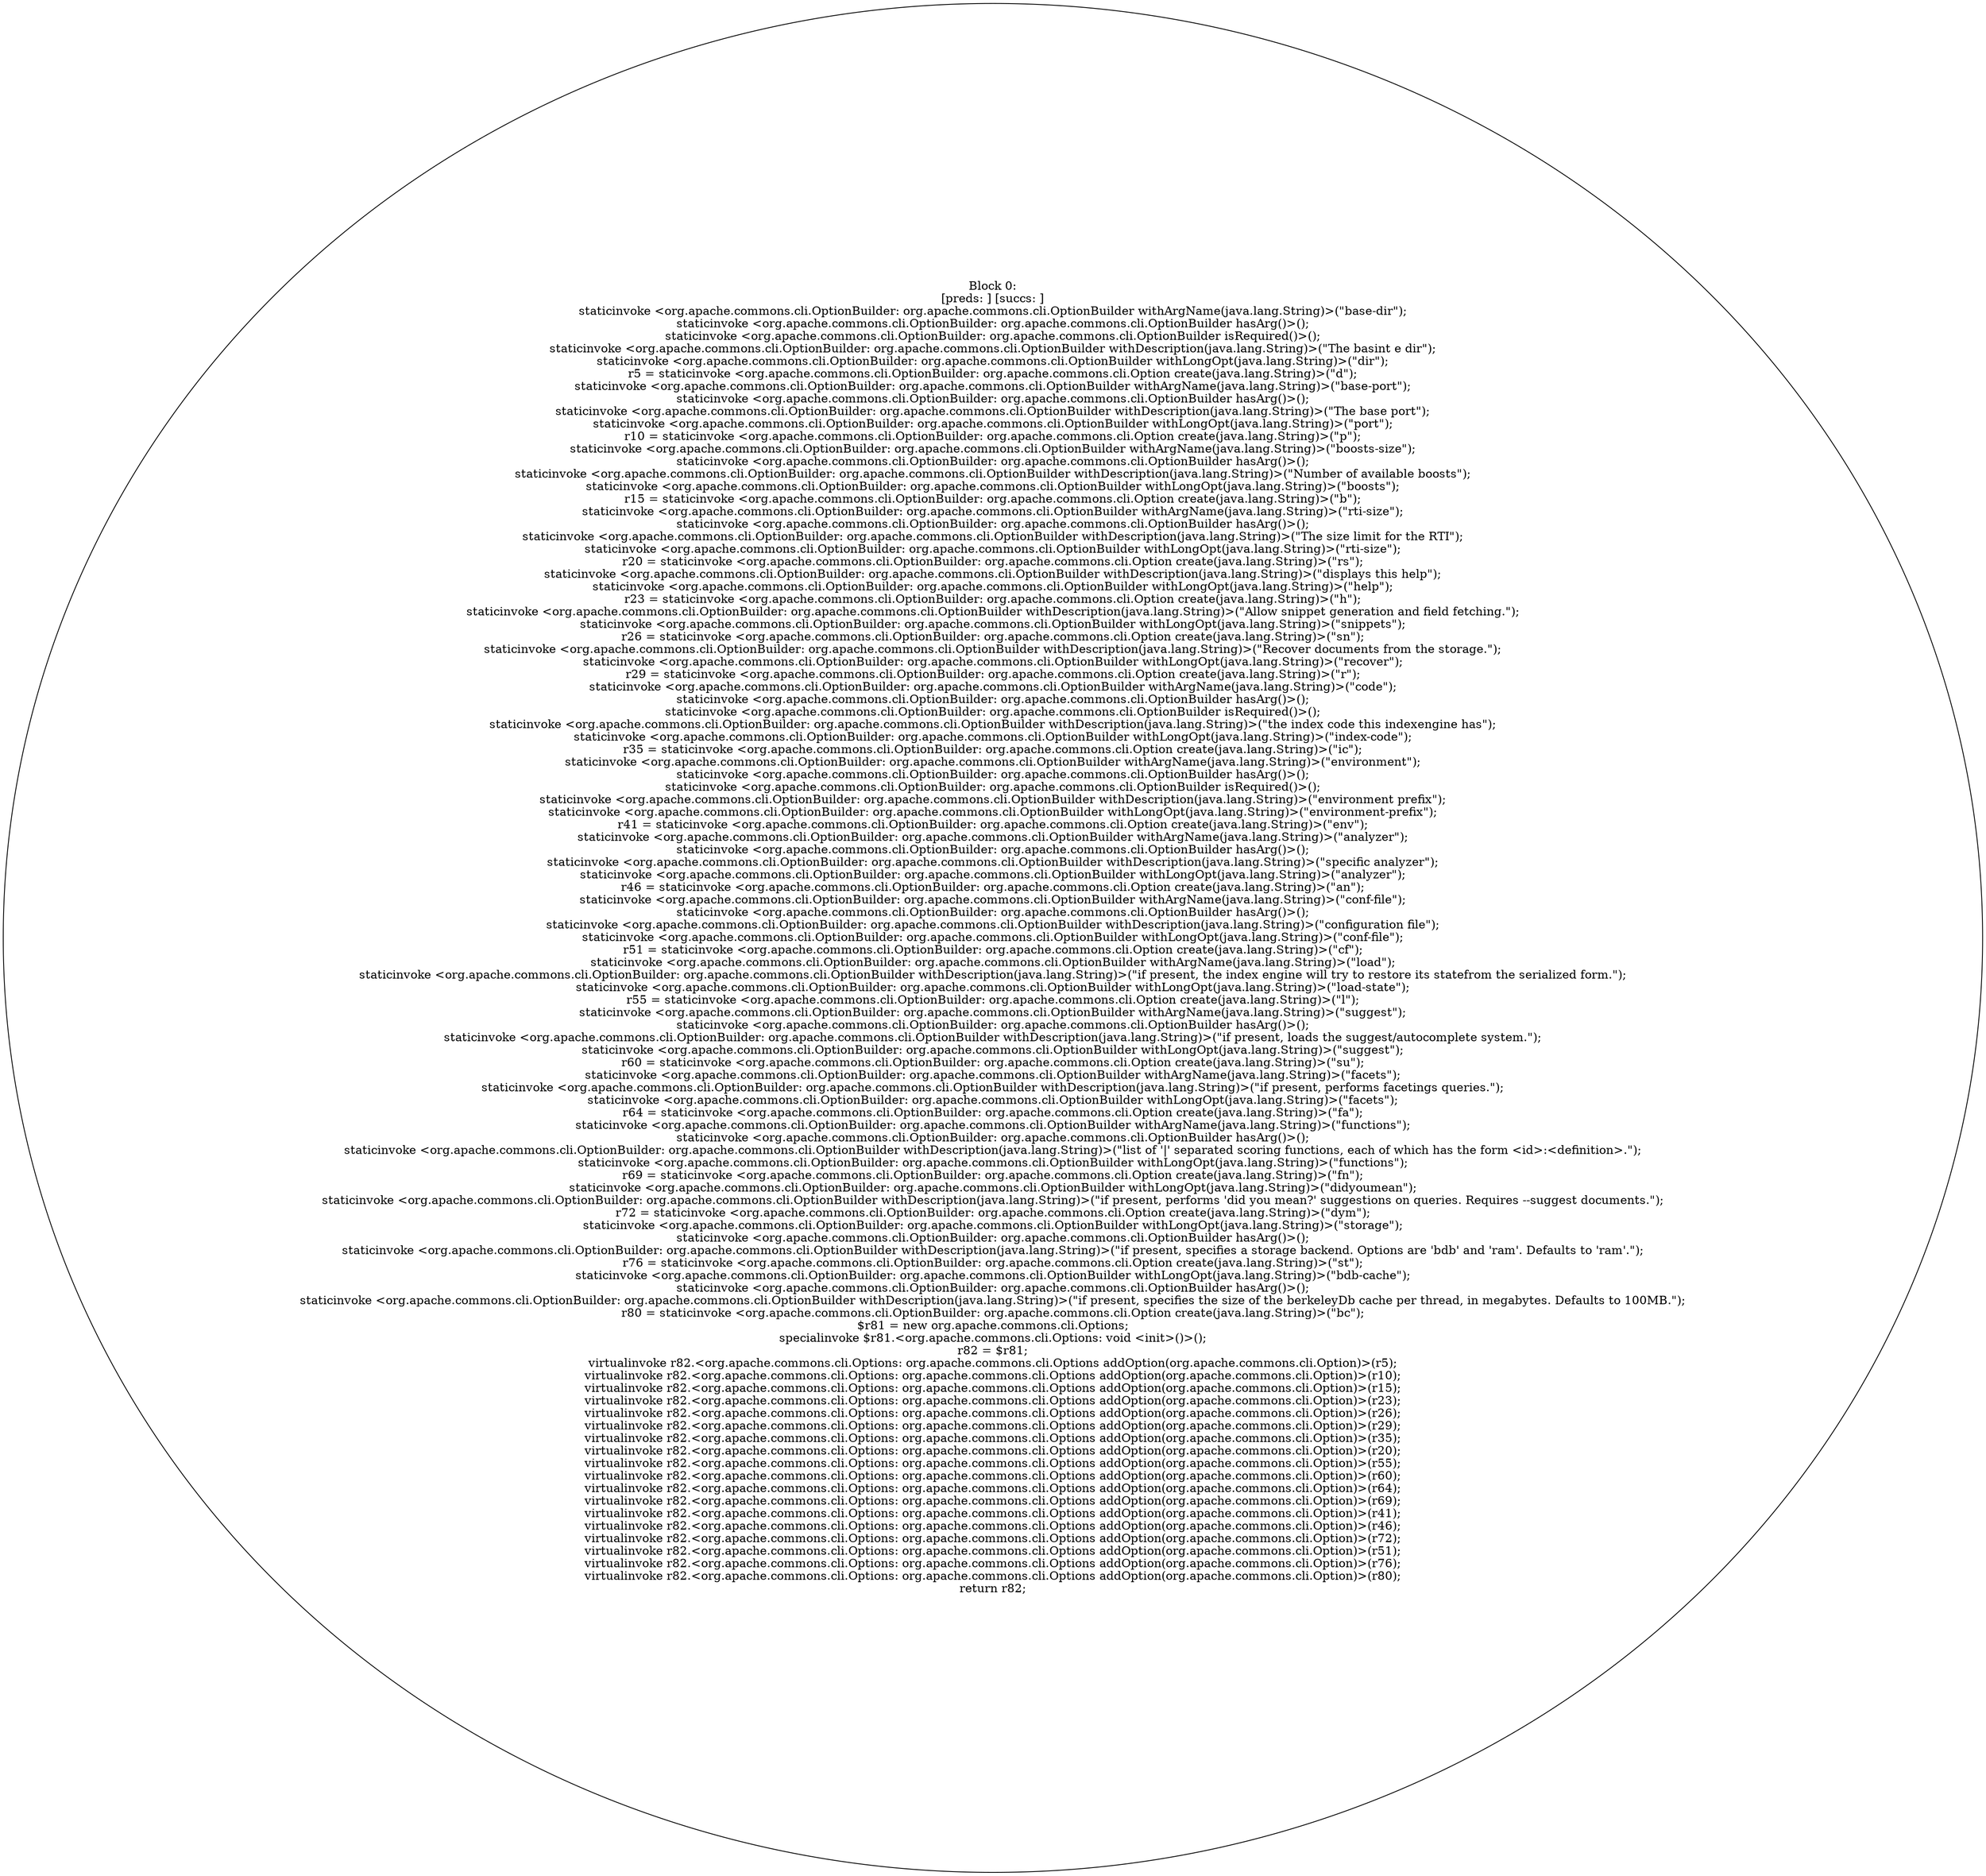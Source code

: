 digraph "unitGraph" {
    "Block 0:
[preds: ] [succs: ]
staticinvoke <org.apache.commons.cli.OptionBuilder: org.apache.commons.cli.OptionBuilder withArgName(java.lang.String)>(\"base-dir\");
staticinvoke <org.apache.commons.cli.OptionBuilder: org.apache.commons.cli.OptionBuilder hasArg()>();
staticinvoke <org.apache.commons.cli.OptionBuilder: org.apache.commons.cli.OptionBuilder isRequired()>();
staticinvoke <org.apache.commons.cli.OptionBuilder: org.apache.commons.cli.OptionBuilder withDescription(java.lang.String)>(\"The basint e dir\");
staticinvoke <org.apache.commons.cli.OptionBuilder: org.apache.commons.cli.OptionBuilder withLongOpt(java.lang.String)>(\"dir\");
r5 = staticinvoke <org.apache.commons.cli.OptionBuilder: org.apache.commons.cli.Option create(java.lang.String)>(\"d\");
staticinvoke <org.apache.commons.cli.OptionBuilder: org.apache.commons.cli.OptionBuilder withArgName(java.lang.String)>(\"base-port\");
staticinvoke <org.apache.commons.cli.OptionBuilder: org.apache.commons.cli.OptionBuilder hasArg()>();
staticinvoke <org.apache.commons.cli.OptionBuilder: org.apache.commons.cli.OptionBuilder withDescription(java.lang.String)>(\"The base port\");
staticinvoke <org.apache.commons.cli.OptionBuilder: org.apache.commons.cli.OptionBuilder withLongOpt(java.lang.String)>(\"port\");
r10 = staticinvoke <org.apache.commons.cli.OptionBuilder: org.apache.commons.cli.Option create(java.lang.String)>(\"p\");
staticinvoke <org.apache.commons.cli.OptionBuilder: org.apache.commons.cli.OptionBuilder withArgName(java.lang.String)>(\"boosts-size\");
staticinvoke <org.apache.commons.cli.OptionBuilder: org.apache.commons.cli.OptionBuilder hasArg()>();
staticinvoke <org.apache.commons.cli.OptionBuilder: org.apache.commons.cli.OptionBuilder withDescription(java.lang.String)>(\"Number of available boosts\");
staticinvoke <org.apache.commons.cli.OptionBuilder: org.apache.commons.cli.OptionBuilder withLongOpt(java.lang.String)>(\"boosts\");
r15 = staticinvoke <org.apache.commons.cli.OptionBuilder: org.apache.commons.cli.Option create(java.lang.String)>(\"b\");
staticinvoke <org.apache.commons.cli.OptionBuilder: org.apache.commons.cli.OptionBuilder withArgName(java.lang.String)>(\"rti-size\");
staticinvoke <org.apache.commons.cli.OptionBuilder: org.apache.commons.cli.OptionBuilder hasArg()>();
staticinvoke <org.apache.commons.cli.OptionBuilder: org.apache.commons.cli.OptionBuilder withDescription(java.lang.String)>(\"The size limit for the RTI\");
staticinvoke <org.apache.commons.cli.OptionBuilder: org.apache.commons.cli.OptionBuilder withLongOpt(java.lang.String)>(\"rti-size\");
r20 = staticinvoke <org.apache.commons.cli.OptionBuilder: org.apache.commons.cli.Option create(java.lang.String)>(\"rs\");
staticinvoke <org.apache.commons.cli.OptionBuilder: org.apache.commons.cli.OptionBuilder withDescription(java.lang.String)>(\"displays this help\");
staticinvoke <org.apache.commons.cli.OptionBuilder: org.apache.commons.cli.OptionBuilder withLongOpt(java.lang.String)>(\"help\");
r23 = staticinvoke <org.apache.commons.cli.OptionBuilder: org.apache.commons.cli.Option create(java.lang.String)>(\"h\");
staticinvoke <org.apache.commons.cli.OptionBuilder: org.apache.commons.cli.OptionBuilder withDescription(java.lang.String)>(\"Allow snippet generation and field fetching.\");
staticinvoke <org.apache.commons.cli.OptionBuilder: org.apache.commons.cli.OptionBuilder withLongOpt(java.lang.String)>(\"snippets\");
r26 = staticinvoke <org.apache.commons.cli.OptionBuilder: org.apache.commons.cli.Option create(java.lang.String)>(\"sn\");
staticinvoke <org.apache.commons.cli.OptionBuilder: org.apache.commons.cli.OptionBuilder withDescription(java.lang.String)>(\"Recover documents from the storage.\");
staticinvoke <org.apache.commons.cli.OptionBuilder: org.apache.commons.cli.OptionBuilder withLongOpt(java.lang.String)>(\"recover\");
r29 = staticinvoke <org.apache.commons.cli.OptionBuilder: org.apache.commons.cli.Option create(java.lang.String)>(\"r\");
staticinvoke <org.apache.commons.cli.OptionBuilder: org.apache.commons.cli.OptionBuilder withArgName(java.lang.String)>(\"code\");
staticinvoke <org.apache.commons.cli.OptionBuilder: org.apache.commons.cli.OptionBuilder hasArg()>();
staticinvoke <org.apache.commons.cli.OptionBuilder: org.apache.commons.cli.OptionBuilder isRequired()>();
staticinvoke <org.apache.commons.cli.OptionBuilder: org.apache.commons.cli.OptionBuilder withDescription(java.lang.String)>(\"the index code this indexengine has\");
staticinvoke <org.apache.commons.cli.OptionBuilder: org.apache.commons.cli.OptionBuilder withLongOpt(java.lang.String)>(\"index-code\");
r35 = staticinvoke <org.apache.commons.cli.OptionBuilder: org.apache.commons.cli.Option create(java.lang.String)>(\"ic\");
staticinvoke <org.apache.commons.cli.OptionBuilder: org.apache.commons.cli.OptionBuilder withArgName(java.lang.String)>(\"environment\");
staticinvoke <org.apache.commons.cli.OptionBuilder: org.apache.commons.cli.OptionBuilder hasArg()>();
staticinvoke <org.apache.commons.cli.OptionBuilder: org.apache.commons.cli.OptionBuilder isRequired()>();
staticinvoke <org.apache.commons.cli.OptionBuilder: org.apache.commons.cli.OptionBuilder withDescription(java.lang.String)>(\"environment prefix\");
staticinvoke <org.apache.commons.cli.OptionBuilder: org.apache.commons.cli.OptionBuilder withLongOpt(java.lang.String)>(\"environment-prefix\");
r41 = staticinvoke <org.apache.commons.cli.OptionBuilder: org.apache.commons.cli.Option create(java.lang.String)>(\"env\");
staticinvoke <org.apache.commons.cli.OptionBuilder: org.apache.commons.cli.OptionBuilder withArgName(java.lang.String)>(\"analyzer\");
staticinvoke <org.apache.commons.cli.OptionBuilder: org.apache.commons.cli.OptionBuilder hasArg()>();
staticinvoke <org.apache.commons.cli.OptionBuilder: org.apache.commons.cli.OptionBuilder withDescription(java.lang.String)>(\"specific analyzer\");
staticinvoke <org.apache.commons.cli.OptionBuilder: org.apache.commons.cli.OptionBuilder withLongOpt(java.lang.String)>(\"analyzer\");
r46 = staticinvoke <org.apache.commons.cli.OptionBuilder: org.apache.commons.cli.Option create(java.lang.String)>(\"an\");
staticinvoke <org.apache.commons.cli.OptionBuilder: org.apache.commons.cli.OptionBuilder withArgName(java.lang.String)>(\"conf-file\");
staticinvoke <org.apache.commons.cli.OptionBuilder: org.apache.commons.cli.OptionBuilder hasArg()>();
staticinvoke <org.apache.commons.cli.OptionBuilder: org.apache.commons.cli.OptionBuilder withDescription(java.lang.String)>(\"configuration file\");
staticinvoke <org.apache.commons.cli.OptionBuilder: org.apache.commons.cli.OptionBuilder withLongOpt(java.lang.String)>(\"conf-file\");
r51 = staticinvoke <org.apache.commons.cli.OptionBuilder: org.apache.commons.cli.Option create(java.lang.String)>(\"cf\");
staticinvoke <org.apache.commons.cli.OptionBuilder: org.apache.commons.cli.OptionBuilder withArgName(java.lang.String)>(\"load\");
staticinvoke <org.apache.commons.cli.OptionBuilder: org.apache.commons.cli.OptionBuilder withDescription(java.lang.String)>(\"if present, the index engine will try to restore its statefrom the serialized form.\");
staticinvoke <org.apache.commons.cli.OptionBuilder: org.apache.commons.cli.OptionBuilder withLongOpt(java.lang.String)>(\"load-state\");
r55 = staticinvoke <org.apache.commons.cli.OptionBuilder: org.apache.commons.cli.Option create(java.lang.String)>(\"l\");
staticinvoke <org.apache.commons.cli.OptionBuilder: org.apache.commons.cli.OptionBuilder withArgName(java.lang.String)>(\"suggest\");
staticinvoke <org.apache.commons.cli.OptionBuilder: org.apache.commons.cli.OptionBuilder hasArg()>();
staticinvoke <org.apache.commons.cli.OptionBuilder: org.apache.commons.cli.OptionBuilder withDescription(java.lang.String)>(\"if present, loads the suggest/autocomplete system.\");
staticinvoke <org.apache.commons.cli.OptionBuilder: org.apache.commons.cli.OptionBuilder withLongOpt(java.lang.String)>(\"suggest\");
r60 = staticinvoke <org.apache.commons.cli.OptionBuilder: org.apache.commons.cli.Option create(java.lang.String)>(\"su\");
staticinvoke <org.apache.commons.cli.OptionBuilder: org.apache.commons.cli.OptionBuilder withArgName(java.lang.String)>(\"facets\");
staticinvoke <org.apache.commons.cli.OptionBuilder: org.apache.commons.cli.OptionBuilder withDescription(java.lang.String)>(\"if present, performs facetings queries.\");
staticinvoke <org.apache.commons.cli.OptionBuilder: org.apache.commons.cli.OptionBuilder withLongOpt(java.lang.String)>(\"facets\");
r64 = staticinvoke <org.apache.commons.cli.OptionBuilder: org.apache.commons.cli.Option create(java.lang.String)>(\"fa\");
staticinvoke <org.apache.commons.cli.OptionBuilder: org.apache.commons.cli.OptionBuilder withArgName(java.lang.String)>(\"functions\");
staticinvoke <org.apache.commons.cli.OptionBuilder: org.apache.commons.cli.OptionBuilder hasArg()>();
staticinvoke <org.apache.commons.cli.OptionBuilder: org.apache.commons.cli.OptionBuilder withDescription(java.lang.String)>(\"list of \'|\' separated scoring functions, each of which has the form <id>:<definition>.\");
staticinvoke <org.apache.commons.cli.OptionBuilder: org.apache.commons.cli.OptionBuilder withLongOpt(java.lang.String)>(\"functions\");
r69 = staticinvoke <org.apache.commons.cli.OptionBuilder: org.apache.commons.cli.Option create(java.lang.String)>(\"fn\");
staticinvoke <org.apache.commons.cli.OptionBuilder: org.apache.commons.cli.OptionBuilder withLongOpt(java.lang.String)>(\"didyoumean\");
staticinvoke <org.apache.commons.cli.OptionBuilder: org.apache.commons.cli.OptionBuilder withDescription(java.lang.String)>(\"if present, performs \'did you mean?\' suggestions on queries. Requires --suggest documents.\");
r72 = staticinvoke <org.apache.commons.cli.OptionBuilder: org.apache.commons.cli.Option create(java.lang.String)>(\"dym\");
staticinvoke <org.apache.commons.cli.OptionBuilder: org.apache.commons.cli.OptionBuilder withLongOpt(java.lang.String)>(\"storage\");
staticinvoke <org.apache.commons.cli.OptionBuilder: org.apache.commons.cli.OptionBuilder hasArg()>();
staticinvoke <org.apache.commons.cli.OptionBuilder: org.apache.commons.cli.OptionBuilder withDescription(java.lang.String)>(\"if present, specifies a storage backend. Options are \'bdb\' and \'ram\'. Defaults to \'ram\'.\");
r76 = staticinvoke <org.apache.commons.cli.OptionBuilder: org.apache.commons.cli.Option create(java.lang.String)>(\"st\");
staticinvoke <org.apache.commons.cli.OptionBuilder: org.apache.commons.cli.OptionBuilder withLongOpt(java.lang.String)>(\"bdb-cache\");
staticinvoke <org.apache.commons.cli.OptionBuilder: org.apache.commons.cli.OptionBuilder hasArg()>();
staticinvoke <org.apache.commons.cli.OptionBuilder: org.apache.commons.cli.OptionBuilder withDescription(java.lang.String)>(\"if present, specifies the size of the berkeleyDb cache per thread, in megabytes. Defaults to 100MB.\");
r80 = staticinvoke <org.apache.commons.cli.OptionBuilder: org.apache.commons.cli.Option create(java.lang.String)>(\"bc\");
$r81 = new org.apache.commons.cli.Options;
specialinvoke $r81.<org.apache.commons.cli.Options: void <init>()>();
r82 = $r81;
virtualinvoke r82.<org.apache.commons.cli.Options: org.apache.commons.cli.Options addOption(org.apache.commons.cli.Option)>(r5);
virtualinvoke r82.<org.apache.commons.cli.Options: org.apache.commons.cli.Options addOption(org.apache.commons.cli.Option)>(r10);
virtualinvoke r82.<org.apache.commons.cli.Options: org.apache.commons.cli.Options addOption(org.apache.commons.cli.Option)>(r15);
virtualinvoke r82.<org.apache.commons.cli.Options: org.apache.commons.cli.Options addOption(org.apache.commons.cli.Option)>(r23);
virtualinvoke r82.<org.apache.commons.cli.Options: org.apache.commons.cli.Options addOption(org.apache.commons.cli.Option)>(r26);
virtualinvoke r82.<org.apache.commons.cli.Options: org.apache.commons.cli.Options addOption(org.apache.commons.cli.Option)>(r29);
virtualinvoke r82.<org.apache.commons.cli.Options: org.apache.commons.cli.Options addOption(org.apache.commons.cli.Option)>(r35);
virtualinvoke r82.<org.apache.commons.cli.Options: org.apache.commons.cli.Options addOption(org.apache.commons.cli.Option)>(r20);
virtualinvoke r82.<org.apache.commons.cli.Options: org.apache.commons.cli.Options addOption(org.apache.commons.cli.Option)>(r55);
virtualinvoke r82.<org.apache.commons.cli.Options: org.apache.commons.cli.Options addOption(org.apache.commons.cli.Option)>(r60);
virtualinvoke r82.<org.apache.commons.cli.Options: org.apache.commons.cli.Options addOption(org.apache.commons.cli.Option)>(r64);
virtualinvoke r82.<org.apache.commons.cli.Options: org.apache.commons.cli.Options addOption(org.apache.commons.cli.Option)>(r69);
virtualinvoke r82.<org.apache.commons.cli.Options: org.apache.commons.cli.Options addOption(org.apache.commons.cli.Option)>(r41);
virtualinvoke r82.<org.apache.commons.cli.Options: org.apache.commons.cli.Options addOption(org.apache.commons.cli.Option)>(r46);
virtualinvoke r82.<org.apache.commons.cli.Options: org.apache.commons.cli.Options addOption(org.apache.commons.cli.Option)>(r72);
virtualinvoke r82.<org.apache.commons.cli.Options: org.apache.commons.cli.Options addOption(org.apache.commons.cli.Option)>(r51);
virtualinvoke r82.<org.apache.commons.cli.Options: org.apache.commons.cli.Options addOption(org.apache.commons.cli.Option)>(r76);
virtualinvoke r82.<org.apache.commons.cli.Options: org.apache.commons.cli.Options addOption(org.apache.commons.cli.Option)>(r80);
return r82;
"
}
